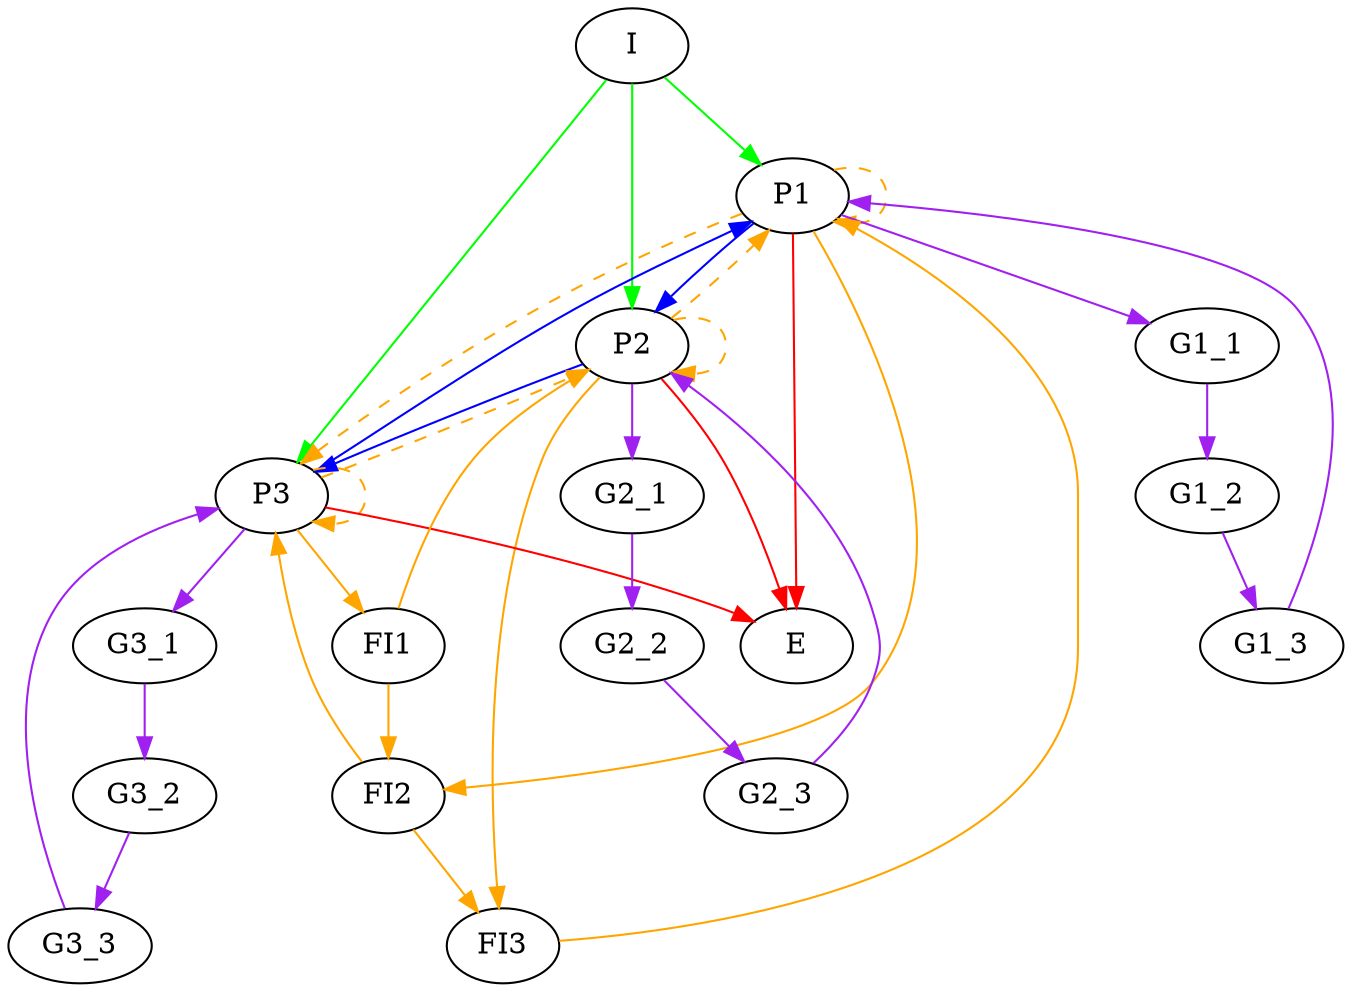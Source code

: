 digraph frameshiftHMM {

    graph [start=1,
           overlap=scale,
           splines=true
          ]

    edge [color=green]

    I -> P1
    I -> P2
    I -> P3

    edge [color=blue]

    P1 -> P2 
    P2 -> P3
    P3 -> P1
    
    edge [color=red]
    
    P1 -> E
    P2 -> E
    P3 -> E
    
    edge [color=purple]
    
    P1 -> G1_1 -> G1_2 -> G1_3 -> P1
    
    P2 -> G2_1 -> G2_2 -> G2_3 -> P2

    P3 -> G3_1 -> G3_2 -> G3_3 -> P3
    
    edge [color=orange]
    
    P1 -> FI2 -> P3
    P2 -> FI3 -> P1
    P3 -> FI1 -> P2
    
    FI1 -> FI2 -> FI3 

    edge [style=dashed]
    
    P1 -> P3
    P2 -> P1
    P3 -> P2
    
    P1 -> P1
    P2 -> P2
    P3 -> P3
    
    
    
}